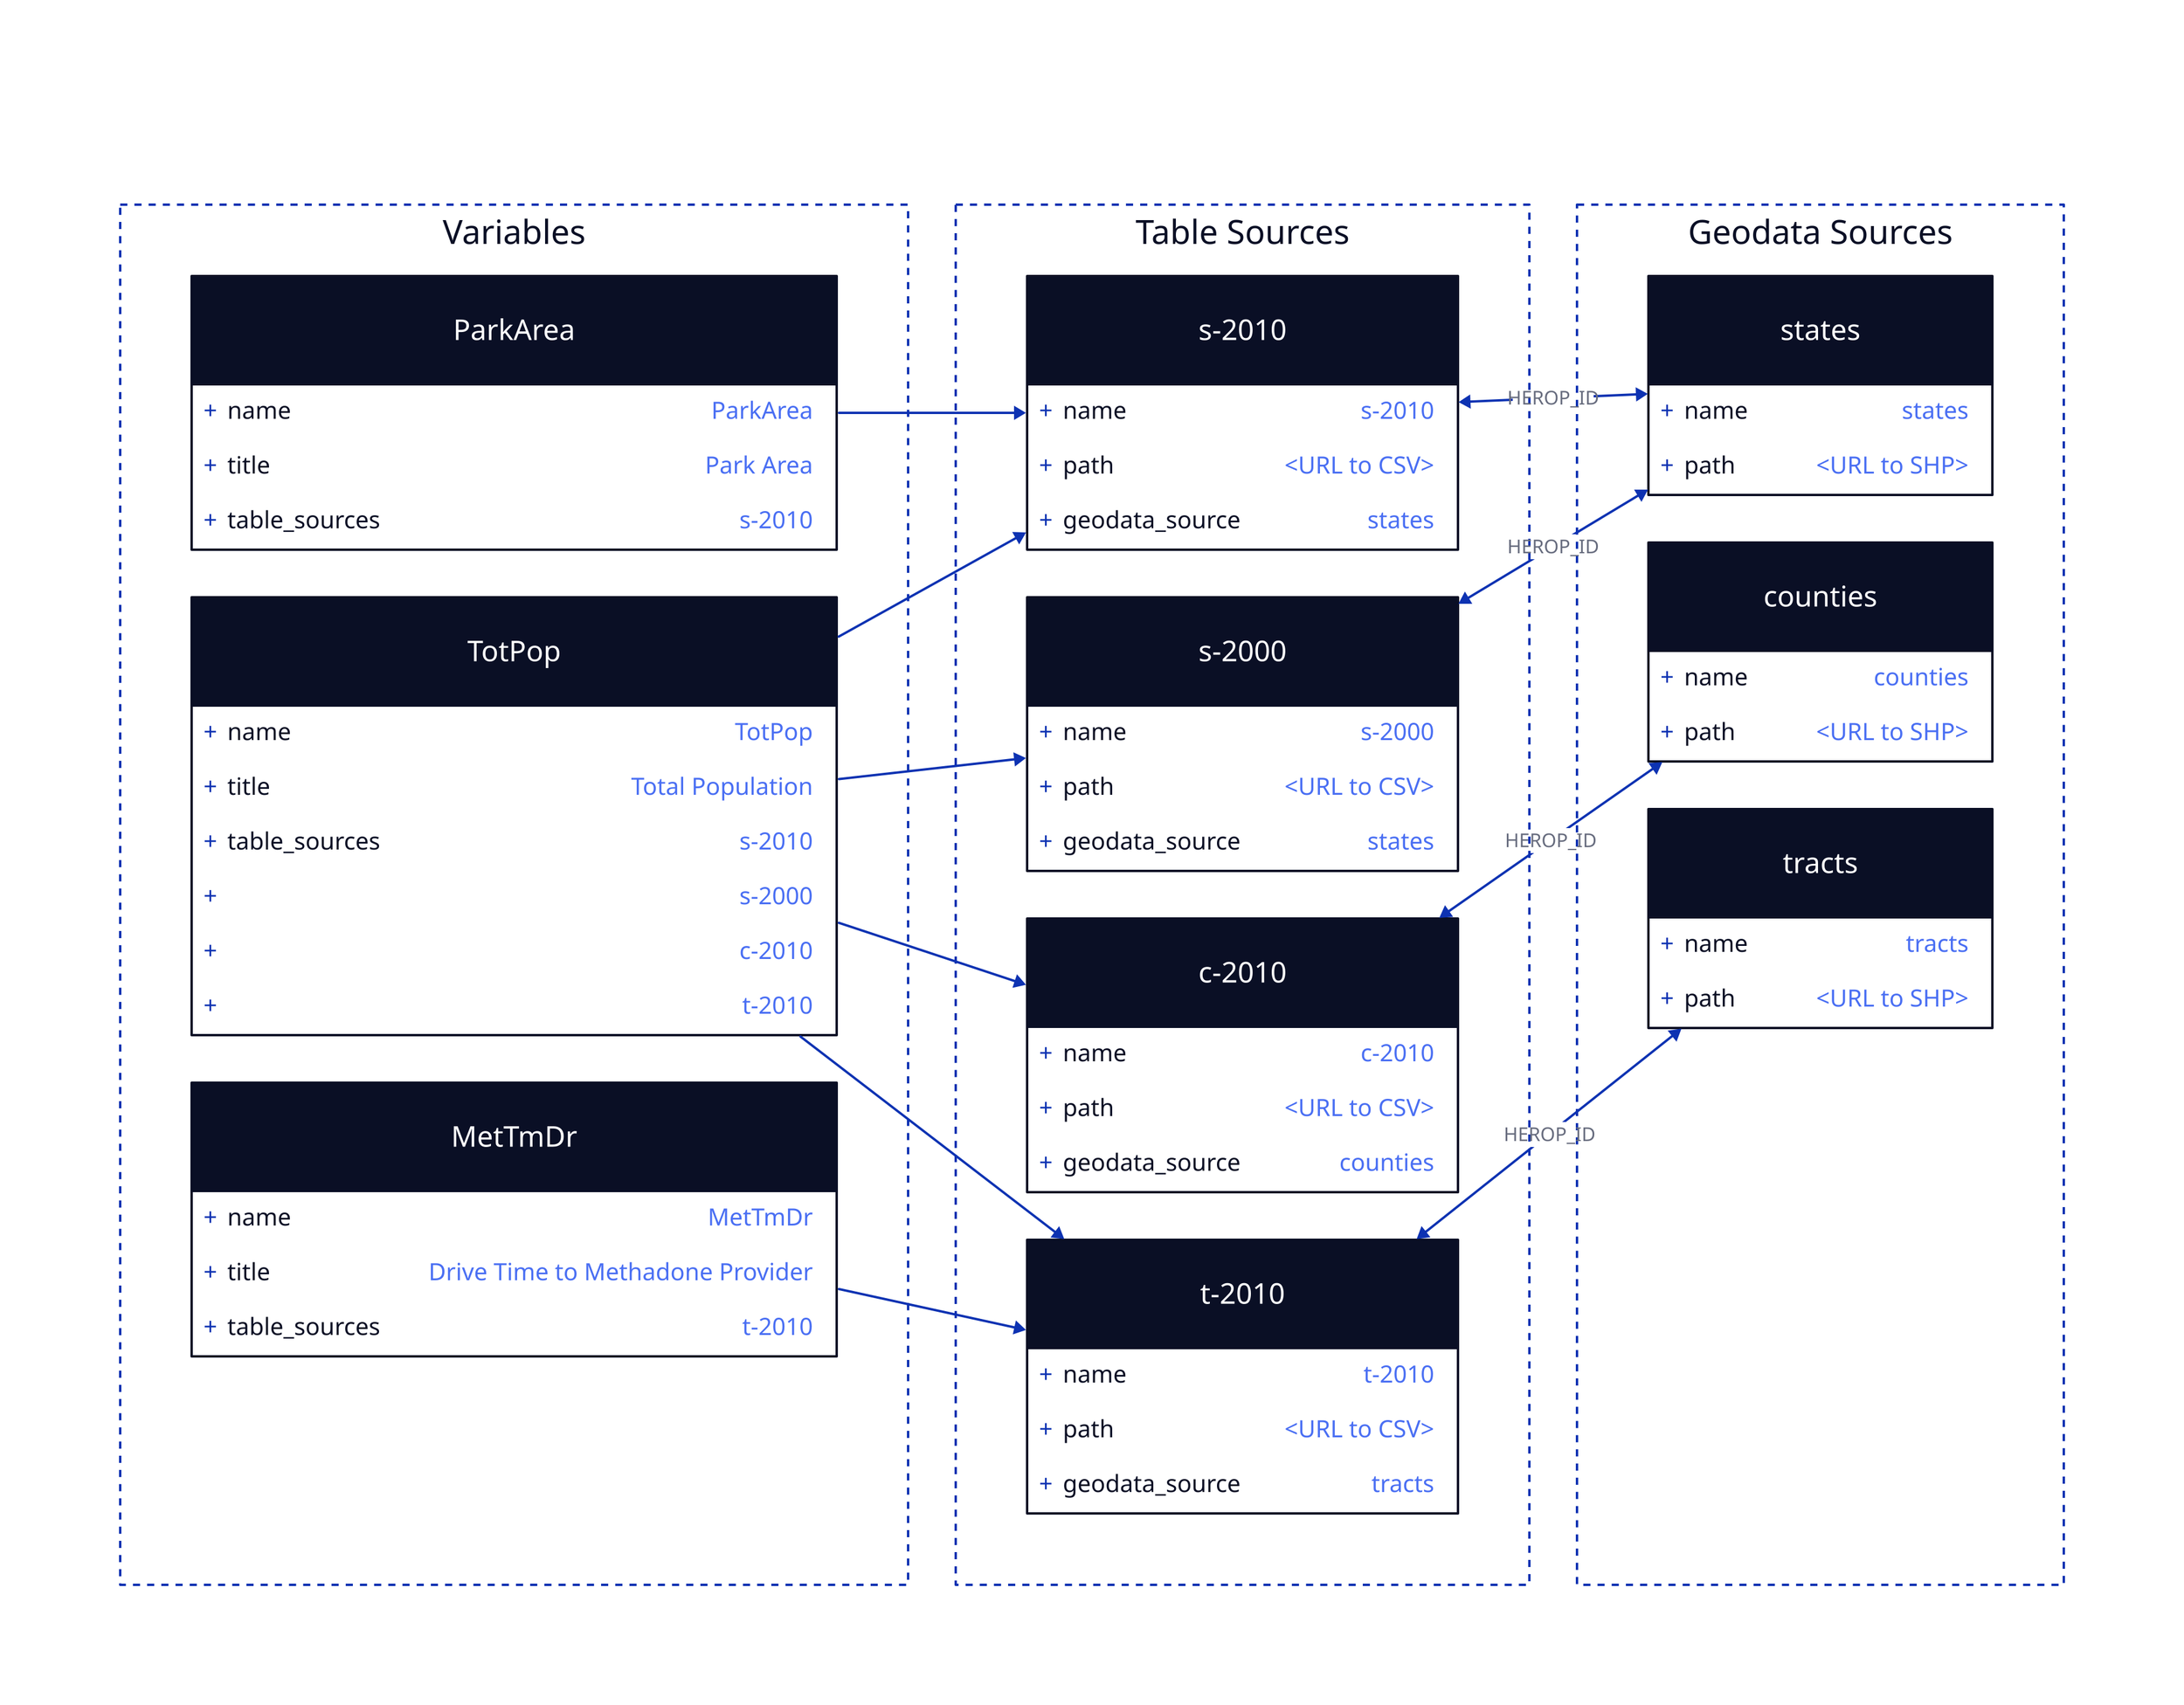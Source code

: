 # render with --pad 25
direction: right
grid-columns: 3
classes: {
    container: {
        style: {
            fill: transparent
            stroke-dash: 3
        }
    }
}
title: |md

  # Connecting variables, tables, and geodata
| {near: top-center}

v: Variables {
    class: container
    grid-rows: 3
}
t: Table Sources {
    class: container
    grid-rows: 4
}
g: Geodata Sources {
    class: container
    grid-rows: 3
}

v.ParkArea: {
    shape: class
    name: ParkArea
    title: Park Area
    table_sources: s-2010
}

v.TotPop: {
    shape: class
    name: TotPop
    title: Total Population
    table_sources: s-2010
    "": s-2000
    " ": c-2010
    "  ": t-2010
}

v.MetTmDr: {
    shape: class
    name: MetTmDr
    title: Drive Time to Methadone Provider
    table_sources: t-2010
}

t.s-2010: {
    shape: class
    name: s-2010
    path: <URL to CSV>
    geodata_source: states

}
t.s-2000: {
    shape: class
    name: s-2000
    path: <URL to CSV>
    geodata_source: states
}
t.c-2010: {
    shape: class
    name: c-2010
    path: <URL to CSV>
    geodata_source: counties
}
t.t-2010: {
    shape: class
    name: t-2010
    path: <URL to CSV>
    geodata_source: tracts
}

g.s: states {
    shape: class
    name: states
    path: <URL to SHP>
}
g.c: counties {
    shape: class
    name: counties
    path: <URL to SHP>
}
g.t: tracts {
    shape: class
    name: tracts
    path: <URL to SHP>
}

t.s-2010 <-> g.s: HEROP_ID
t.s-2000 <-> g.s: HEROP_ID
t.c-2010 <-> g.c: HEROP_ID
t.t-2010 <-> g.t: HEROP_ID

v.ParkArea -> t.s-2010
v.TotPop -> t.s-2010
v.TotPop -> t.s-2000
v.TotPop -> t.c-2010
v.TotPop -> t.t-2010
v.MetTmDr -> t.t-2010
